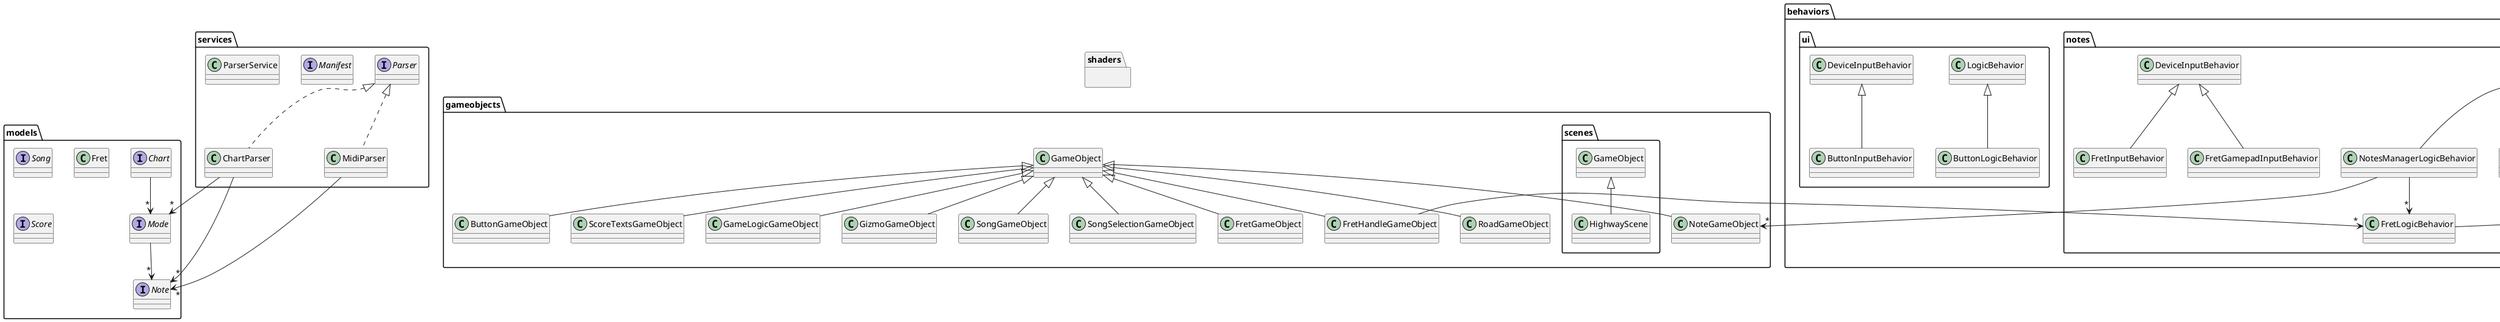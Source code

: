 @startuml
package behaviors {
    package notes {

class FretLogicBehavior extends LogicBehavior {
}
class FretGamepadInputBehavior extends DeviceInputBehavior {
}
class FretInputBehavior extends DeviceInputBehavior {
}
class FretVisualFeedbackSpawnerLogicBehavior extends LogicBehavior {
}
class NotesManagerLogicBehavior extends LogicBehavior {
}
class ScoreLogicBehavior extends LogicBehavior {
}
class SongPlayerLogicBehavior extends LogicBehavior {
}

    }
    package transform {

class BooleanScaleOutputBehavior extends OutputBehavior {
}
class ForwardOutputBehavior extends OutputBehavior {
}
class RepeatableForwardOutputBehavior extends ForwardOutputBehavior {
}
class ScalingOutputBehavior extends OutputBehavior {
}
class VisualFeedbackOutputBehavior extends TextRenderBehavior {
}

    }
    package ui {

class ButtonLogicBehavior extends LogicBehavior {
}
class ButtonInputBehavior extends DeviceInputBehavior {
}

    }
}
package debug {

class FreeLookCameraController extends LogicBehavior {
}
class FreeLookCameraKeyboardMouseInput extends DeviceInputBehavior {
}
class GridRenderBehavior extends LinesRenderBehavior

}
package gameobjects {

class ButtonGameObject extends GameObject {
}
class FretGameObject extends GameObject {
}
class FretHandleGameObject extends GameObject {
}
class RoadGameObject extends GameObject {
}
class NoteGameObject extends GameObject {
}
class ScoreTextsGameObject extends GameObject {
}
class GameLogicGameObject extends GameObject {
}
class GizmoGameObject extends GameObject {
}
class SongGameObject extends GameObject {
}
class SongSelectionGameObject extends GameObject {
}

    package scenes {

class HighwayScene extends GameObject {
}

    }
}
package models {

interface Note {
}
interface Mode {
}
interface Song {
}
interface Chart {
}
class Fret {
}
interface Score {
}

}
package services {

interface Parser {
}
class ChartParser implements Parser {
}
interface Manifest {
}
class MidiParser implements Parser {
}
class ParserService {
}

}
package shaders {
}
Mode --> "*" Note
NotesManagerLogicBehavior --> "*" FretLogicBehavior
NotesManagerLogicBehavior --> "*" NoteGameObject
FretHandleGameObject --> "*" FretLogicBehavior
Chart --> "*" Mode
MidiParser --> "*" Note
ChartParser --> "*" Mode
ChartParser --> "*" Note
@enduml
